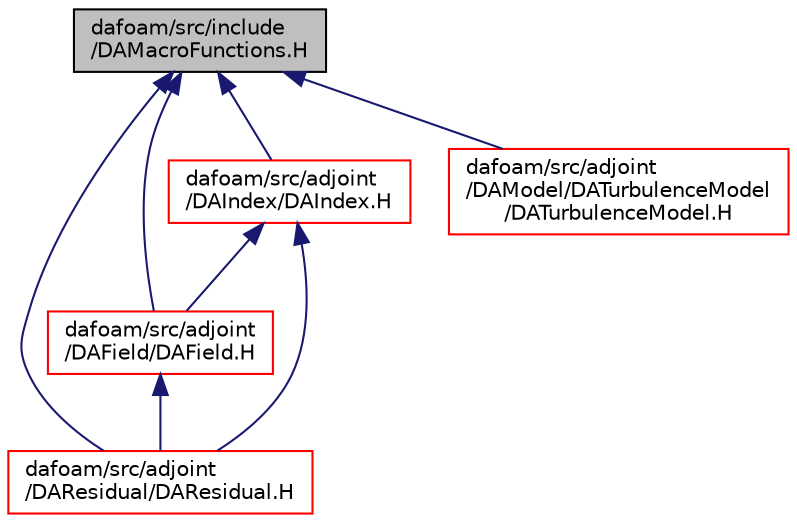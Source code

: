 digraph "dafoam/src/include/DAMacroFunctions.H"
{
  bgcolor="transparent";
  edge [fontname="Helvetica",fontsize="10",labelfontname="Helvetica",labelfontsize="10"];
  node [fontname="Helvetica",fontsize="10",shape=record];
  Node1 [label="dafoam/src/include\l/DAMacroFunctions.H",height=0.2,width=0.4,color="black", fillcolor="grey75", style="filled", fontcolor="black"];
  Node1 -> Node2 [dir="back",color="midnightblue",fontsize="10",style="solid",fontname="Helvetica"];
  Node2 [label="dafoam/src/adjoint\l/DAField/DAField.H",height=0.2,width=0.4,color="red",URL="$DAField_8H.html"];
  Node2 -> Node64 [dir="back",color="midnightblue",fontsize="10",style="solid",fontname="Helvetica"];
  Node64 [label="dafoam/src/adjoint\l/DAResidual/DAResidual.H",height=0.2,width=0.4,color="red",URL="$DAResidual_8H.html"];
  Node1 -> Node78 [dir="back",color="midnightblue",fontsize="10",style="solid",fontname="Helvetica"];
  Node78 [label="dafoam/src/adjoint\l/DAIndex/DAIndex.H",height=0.2,width=0.4,color="red",URL="$DAIndex_8H.html"];
  Node78 -> Node2 [dir="back",color="midnightblue",fontsize="10",style="solid",fontname="Helvetica"];
  Node78 -> Node64 [dir="back",color="midnightblue",fontsize="10",style="solid",fontname="Helvetica"];
  Node1 -> Node88 [dir="back",color="midnightblue",fontsize="10",style="solid",fontname="Helvetica"];
  Node88 [label="dafoam/src/adjoint\l/DAModel/DATurbulenceModel\l/DATurbulenceModel.H",height=0.2,width=0.4,color="red",URL="$DATurbulenceModel_8H.html"];
  Node1 -> Node64 [dir="back",color="midnightblue",fontsize="10",style="solid",fontname="Helvetica"];
}
